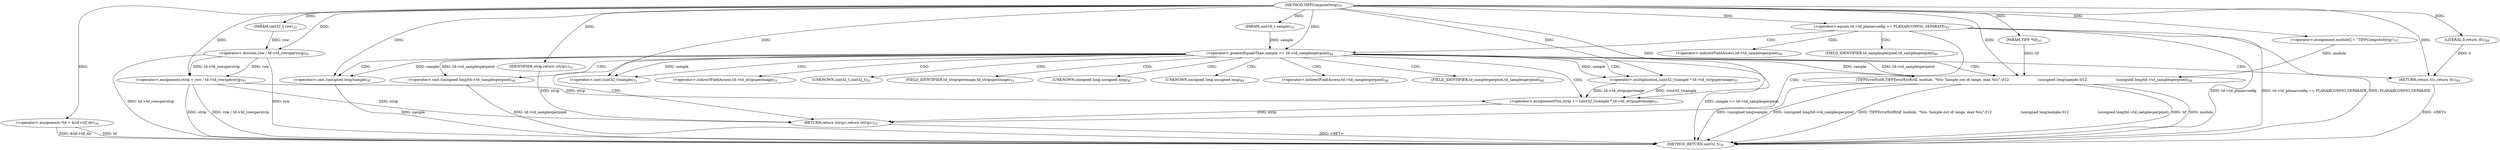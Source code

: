 digraph "TIFFComputeStrip" {  
"10917" [label = <(METHOD,TIFFComputeStrip)<SUB>35</SUB>> ]
"10980" [label = <(METHOD_RETURN,uint32_t)<SUB>35</SUB>> ]
"10918" [label = <(PARAM,TIFF *tif)<SUB>35</SUB>> ]
"10919" [label = <(PARAM,uint32_t row)<SUB>35</SUB>> ]
"10920" [label = <(PARAM,uint16_t sample)<SUB>35</SUB>> ]
"10923" [label = <(&lt;operator&gt;.assignment,module[] = &quot;TIFFComputeStrip&quot;)<SUB>37</SUB>> ]
"10927" [label = <(&lt;operator&gt;.assignment,*td = &amp;tif-&gt;tif_dir)<SUB>38</SUB>> ]
"10934" [label = <(&lt;operator&gt;.assignment,strip = row / td-&gt;td_rowsperstrip)<SUB>41</SUB>> ]
"10978" [label = <(RETURN,return (strip);,return (strip);)<SUB>53</SUB>> ]
"10942" [label = <(&lt;operator&gt;.equals,td-&gt;td_planarconfig == PLANARCONFIG_SEPARATE)<SUB>42</SUB>> ]
"10979" [label = <(IDENTIFIER,strip,return (strip);)<SUB>53</SUB>> ]
"10936" [label = <(&lt;operator&gt;.division,row / td-&gt;td_rowsperstrip)<SUB>41</SUB>> ]
"10969" [label = <(&lt;operator&gt;.assignmentPlus,strip += (uint32_t)sample * td-&gt;td_stripsperimage)<SUB>51</SUB>> ]
"10949" [label = <(&lt;operator&gt;.greaterEqualsThan,sample &gt;= td-&gt;td_samplesperpixel)<SUB>44</SUB>> ]
"10955" [label = <(TIFFErrorExtR,TIFFErrorExtR(tif, module, &quot;%lu: Sample out of range, max %lu&quot;,\012                          (unsigned long)sample,\012                          (unsigned long)td-&gt;td_samplesperpixel))<SUB>46</SUB>> ]
"10967" [label = <(RETURN,return (0);,return (0);)<SUB>49</SUB>> ]
"10971" [label = <(&lt;operator&gt;.multiplication,(uint32_t)sample * td-&gt;td_stripsperimage)<SUB>51</SUB>> ]
"10968" [label = <(LITERAL,0,return (0);)<SUB>49</SUB>> ]
"10972" [label = <(&lt;operator&gt;.cast,(uint32_t)sample)<SUB>51</SUB>> ]
"10959" [label = <(&lt;operator&gt;.cast,(unsigned long)sample)<SUB>47</SUB>> ]
"10962" [label = <(&lt;operator&gt;.cast,(unsigned long)td-&gt;td_samplesperpixel)<SUB>48</SUB>> ]
"10951" [label = <(&lt;operator&gt;.indirectFieldAccess,td-&gt;td_samplesperpixel)<SUB>44</SUB>> ]
"10975" [label = <(&lt;operator&gt;.indirectFieldAccess,td-&gt;td_stripsperimage)<SUB>51</SUB>> ]
"10953" [label = <(FIELD_IDENTIFIER,td_samplesperpixel,td_samplesperpixel)<SUB>44</SUB>> ]
"10973" [label = <(UNKNOWN,uint32_t,uint32_t)<SUB>51</SUB>> ]
"10977" [label = <(FIELD_IDENTIFIER,td_stripsperimage,td_stripsperimage)<SUB>51</SUB>> ]
"10960" [label = <(UNKNOWN,unsigned long,unsigned long)<SUB>47</SUB>> ]
"10963" [label = <(UNKNOWN,unsigned long,unsigned long)<SUB>48</SUB>> ]
"10964" [label = <(&lt;operator&gt;.indirectFieldAccess,td-&gt;td_samplesperpixel)<SUB>48</SUB>> ]
"10966" [label = <(FIELD_IDENTIFIER,td_samplesperpixel,td_samplesperpixel)<SUB>48</SUB>> ]
  "10978" -> "10980"  [ label = "DDG: &lt;RET&gt;"] 
  "10967" -> "10980"  [ label = "DDG: &lt;RET&gt;"] 
  "10927" -> "10980"  [ label = "DDG: td"] 
  "10927" -> "10980"  [ label = "DDG: &amp;tif-&gt;tif_dir"] 
  "10934" -> "10980"  [ label = "DDG: strip"] 
  "10936" -> "10980"  [ label = "DDG: row"] 
  "10936" -> "10980"  [ label = "DDG: td-&gt;td_rowsperstrip"] 
  "10934" -> "10980"  [ label = "DDG: row / td-&gt;td_rowsperstrip"] 
  "10942" -> "10980"  [ label = "DDG: td-&gt;td_planarconfig"] 
  "10942" -> "10980"  [ label = "DDG: td-&gt;td_planarconfig == PLANARCONFIG_SEPARATE"] 
  "10949" -> "10980"  [ label = "DDG: sample &gt;= td-&gt;td_samplesperpixel"] 
  "10955" -> "10980"  [ label = "DDG: tif"] 
  "10955" -> "10980"  [ label = "DDG: module"] 
  "10959" -> "10980"  [ label = "DDG: sample"] 
  "10955" -> "10980"  [ label = "DDG: (unsigned long)sample"] 
  "10962" -> "10980"  [ label = "DDG: td-&gt;td_samplesperpixel"] 
  "10955" -> "10980"  [ label = "DDG: (unsigned long)td-&gt;td_samplesperpixel"] 
  "10955" -> "10980"  [ label = "DDG: TIFFErrorExtR(tif, module, &quot;%lu: Sample out of range, max %lu&quot;,\012                          (unsigned long)sample,\012                          (unsigned long)td-&gt;td_samplesperpixel)"] 
  "10942" -> "10980"  [ label = "DDG: PLANARCONFIG_SEPARATE"] 
  "10917" -> "10918"  [ label = "DDG: "] 
  "10917" -> "10919"  [ label = "DDG: "] 
  "10917" -> "10920"  [ label = "DDG: "] 
  "10917" -> "10923"  [ label = "DDG: "] 
  "10936" -> "10934"  [ label = "DDG: row"] 
  "10936" -> "10934"  [ label = "DDG: td-&gt;td_rowsperstrip"] 
  "10979" -> "10978"  [ label = "DDG: strip"] 
  "10934" -> "10978"  [ label = "DDG: strip"] 
  "10969" -> "10978"  [ label = "DDG: strip"] 
  "10917" -> "10927"  [ label = "DDG: "] 
  "10917" -> "10934"  [ label = "DDG: "] 
  "10917" -> "10979"  [ label = "DDG: "] 
  "10919" -> "10936"  [ label = "DDG: row"] 
  "10917" -> "10936"  [ label = "DDG: "] 
  "10917" -> "10942"  [ label = "DDG: "] 
  "10971" -> "10969"  [ label = "DDG: (uint32_t)sample"] 
  "10971" -> "10969"  [ label = "DDG: td-&gt;td_stripsperimage"] 
  "10934" -> "10969"  [ label = "DDG: strip"] 
  "10917" -> "10969"  [ label = "DDG: "] 
  "10920" -> "10949"  [ label = "DDG: sample"] 
  "10917" -> "10949"  [ label = "DDG: "] 
  "10968" -> "10967"  [ label = "DDG: 0"] 
  "10917" -> "10967"  [ label = "DDG: "] 
  "10949" -> "10971"  [ label = "DDG: sample"] 
  "10917" -> "10971"  [ label = "DDG: "] 
  "10918" -> "10955"  [ label = "DDG: tif"] 
  "10917" -> "10955"  [ label = "DDG: "] 
  "10923" -> "10955"  [ label = "DDG: module"] 
  "10949" -> "10955"  [ label = "DDG: sample"] 
  "10949" -> "10955"  [ label = "DDG: td-&gt;td_samplesperpixel"] 
  "10917" -> "10968"  [ label = "DDG: "] 
  "10949" -> "10972"  [ label = "DDG: sample"] 
  "10917" -> "10972"  [ label = "DDG: "] 
  "10949" -> "10959"  [ label = "DDG: sample"] 
  "10917" -> "10959"  [ label = "DDG: "] 
  "10949" -> "10962"  [ label = "DDG: td-&gt;td_samplesperpixel"] 
  "10942" -> "10951"  [ label = "CDG: "] 
  "10942" -> "10949"  [ label = "CDG: "] 
  "10942" -> "10953"  [ label = "CDG: "] 
  "10942" -> "10978"  [ label = "CDG: "] 
  "10949" -> "10967"  [ label = "CDG: "] 
  "10949" -> "10959"  [ label = "CDG: "] 
  "10949" -> "10972"  [ label = "CDG: "] 
  "10949" -> "10969"  [ label = "CDG: "] 
  "10949" -> "10963"  [ label = "CDG: "] 
  "10949" -> "10971"  [ label = "CDG: "] 
  "10949" -> "10975"  [ label = "CDG: "] 
  "10949" -> "10973"  [ label = "CDG: "] 
  "10949" -> "10955"  [ label = "CDG: "] 
  "10949" -> "10964"  [ label = "CDG: "] 
  "10949" -> "10966"  [ label = "CDG: "] 
  "10949" -> "10977"  [ label = "CDG: "] 
  "10949" -> "10978"  [ label = "CDG: "] 
  "10949" -> "10960"  [ label = "CDG: "] 
  "10949" -> "10962"  [ label = "CDG: "] 
}
